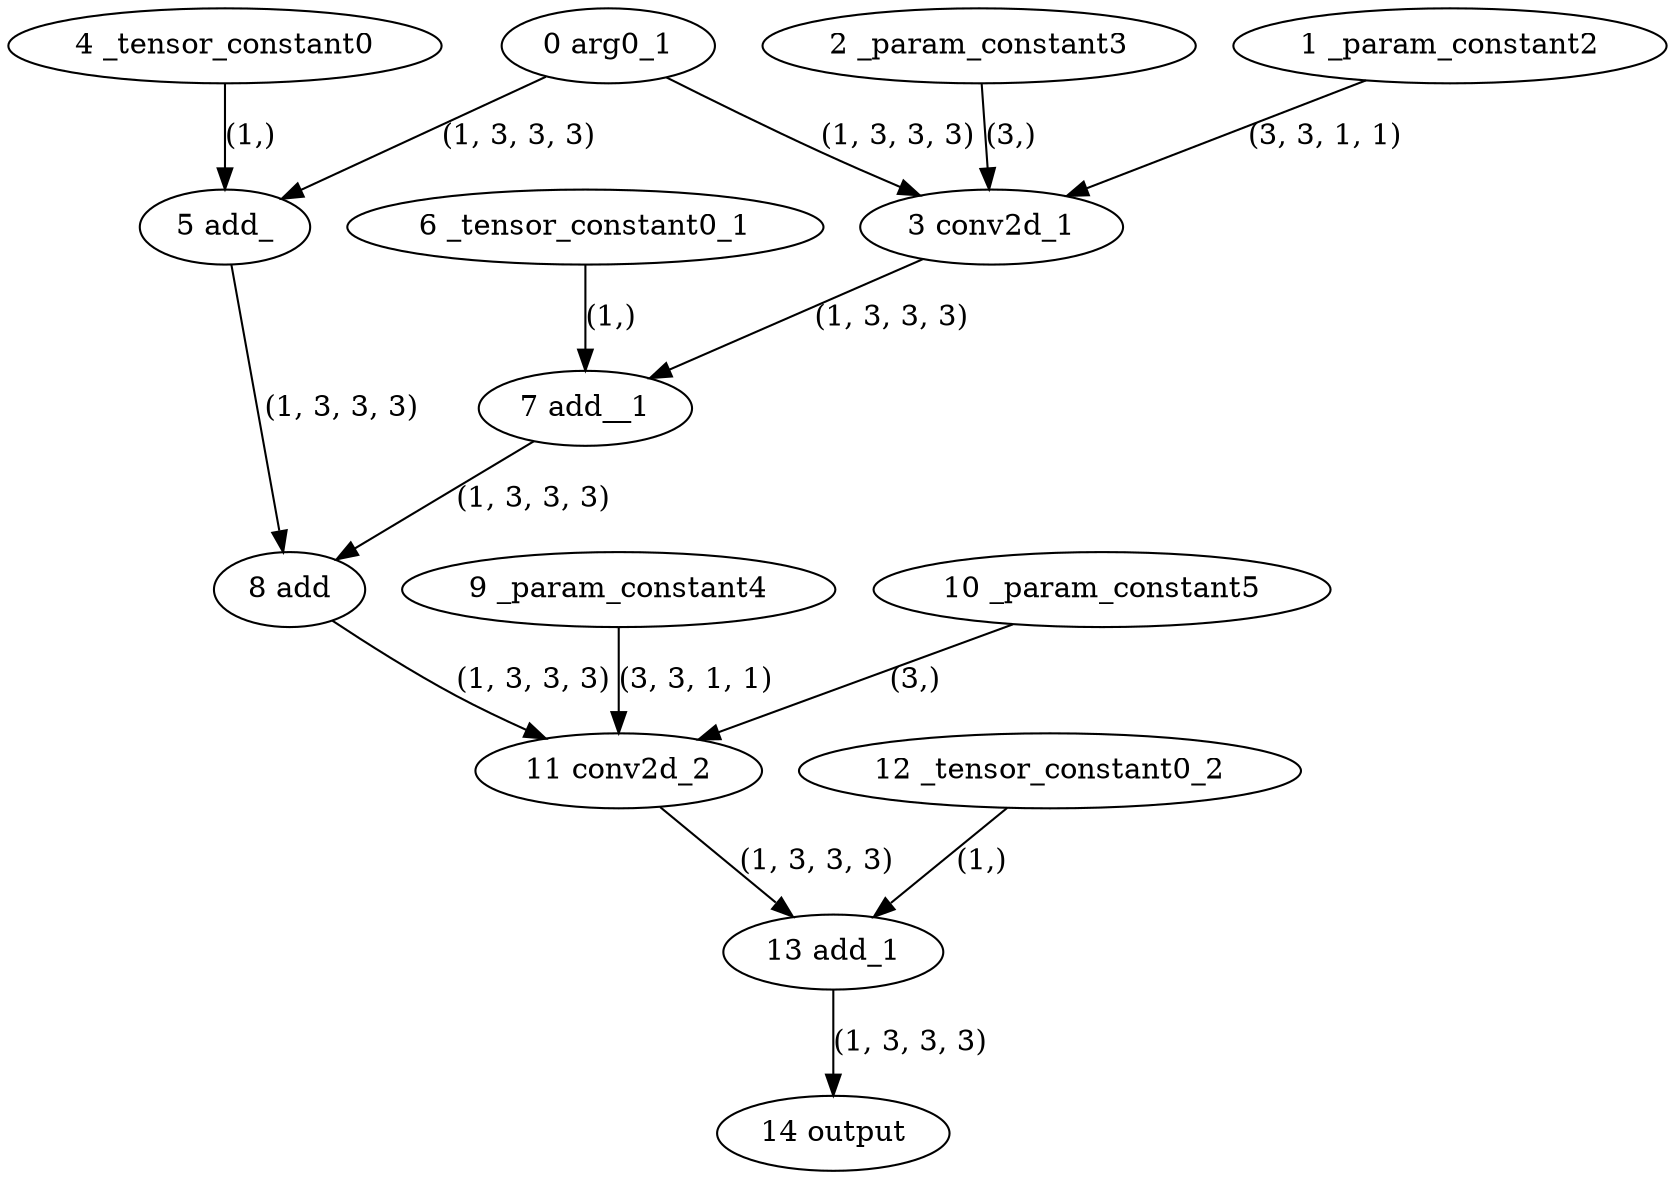 strict digraph  {
"0 arg0_1" [id=0, type=input];
"1 _param_constant2" [id=1, type=get_attr];
"2 _param_constant3" [id=2, type=get_attr];
"3 conv2d_1" [id=3, type=conv2d];
"4 _tensor_constant0" [id=4, type=get_attr];
"5 add_" [id=5, type=add_];
"6 _tensor_constant0_1" [id=6, type=get_attr];
"7 add__1" [id=7, type=add_];
"8 add" [id=8, type=add];
"9 _param_constant4" [id=9, type=get_attr];
"10 _param_constant5" [id=10, type=get_attr];
"11 conv2d_2" [id=11, type=conv2d];
"12 _tensor_constant0_2" [id=12, type=get_attr];
"13 add_1" [id=13, type=add];
"14 output" [id=14, type=output];
"0 arg0_1" -> "3 conv2d_1"  [label="(1, 3, 3, 3)", style=solid];
"0 arg0_1" -> "5 add_"  [label="(1, 3, 3, 3)", style=solid];
"1 _param_constant2" -> "3 conv2d_1"  [label="(3, 3, 1, 1)", style=solid];
"2 _param_constant3" -> "3 conv2d_1"  [label="(3,)", style=solid];
"3 conv2d_1" -> "7 add__1"  [label="(1, 3, 3, 3)", style=solid];
"4 _tensor_constant0" -> "5 add_"  [label="(1,)", style=solid];
"5 add_" -> "8 add"  [label="(1, 3, 3, 3)", style=solid];
"6 _tensor_constant0_1" -> "7 add__1"  [label="(1,)", style=solid];
"7 add__1" -> "8 add"  [label="(1, 3, 3, 3)", style=solid];
"8 add" -> "11 conv2d_2"  [label="(1, 3, 3, 3)", style=solid];
"9 _param_constant4" -> "11 conv2d_2"  [label="(3, 3, 1, 1)", style=solid];
"10 _param_constant5" -> "11 conv2d_2"  [label="(3,)", style=solid];
"11 conv2d_2" -> "13 add_1"  [label="(1, 3, 3, 3)", style=solid];
"12 _tensor_constant0_2" -> "13 add_1"  [label="(1,)", style=solid];
"13 add_1" -> "14 output"  [label="(1, 3, 3, 3)", style=solid];
}
